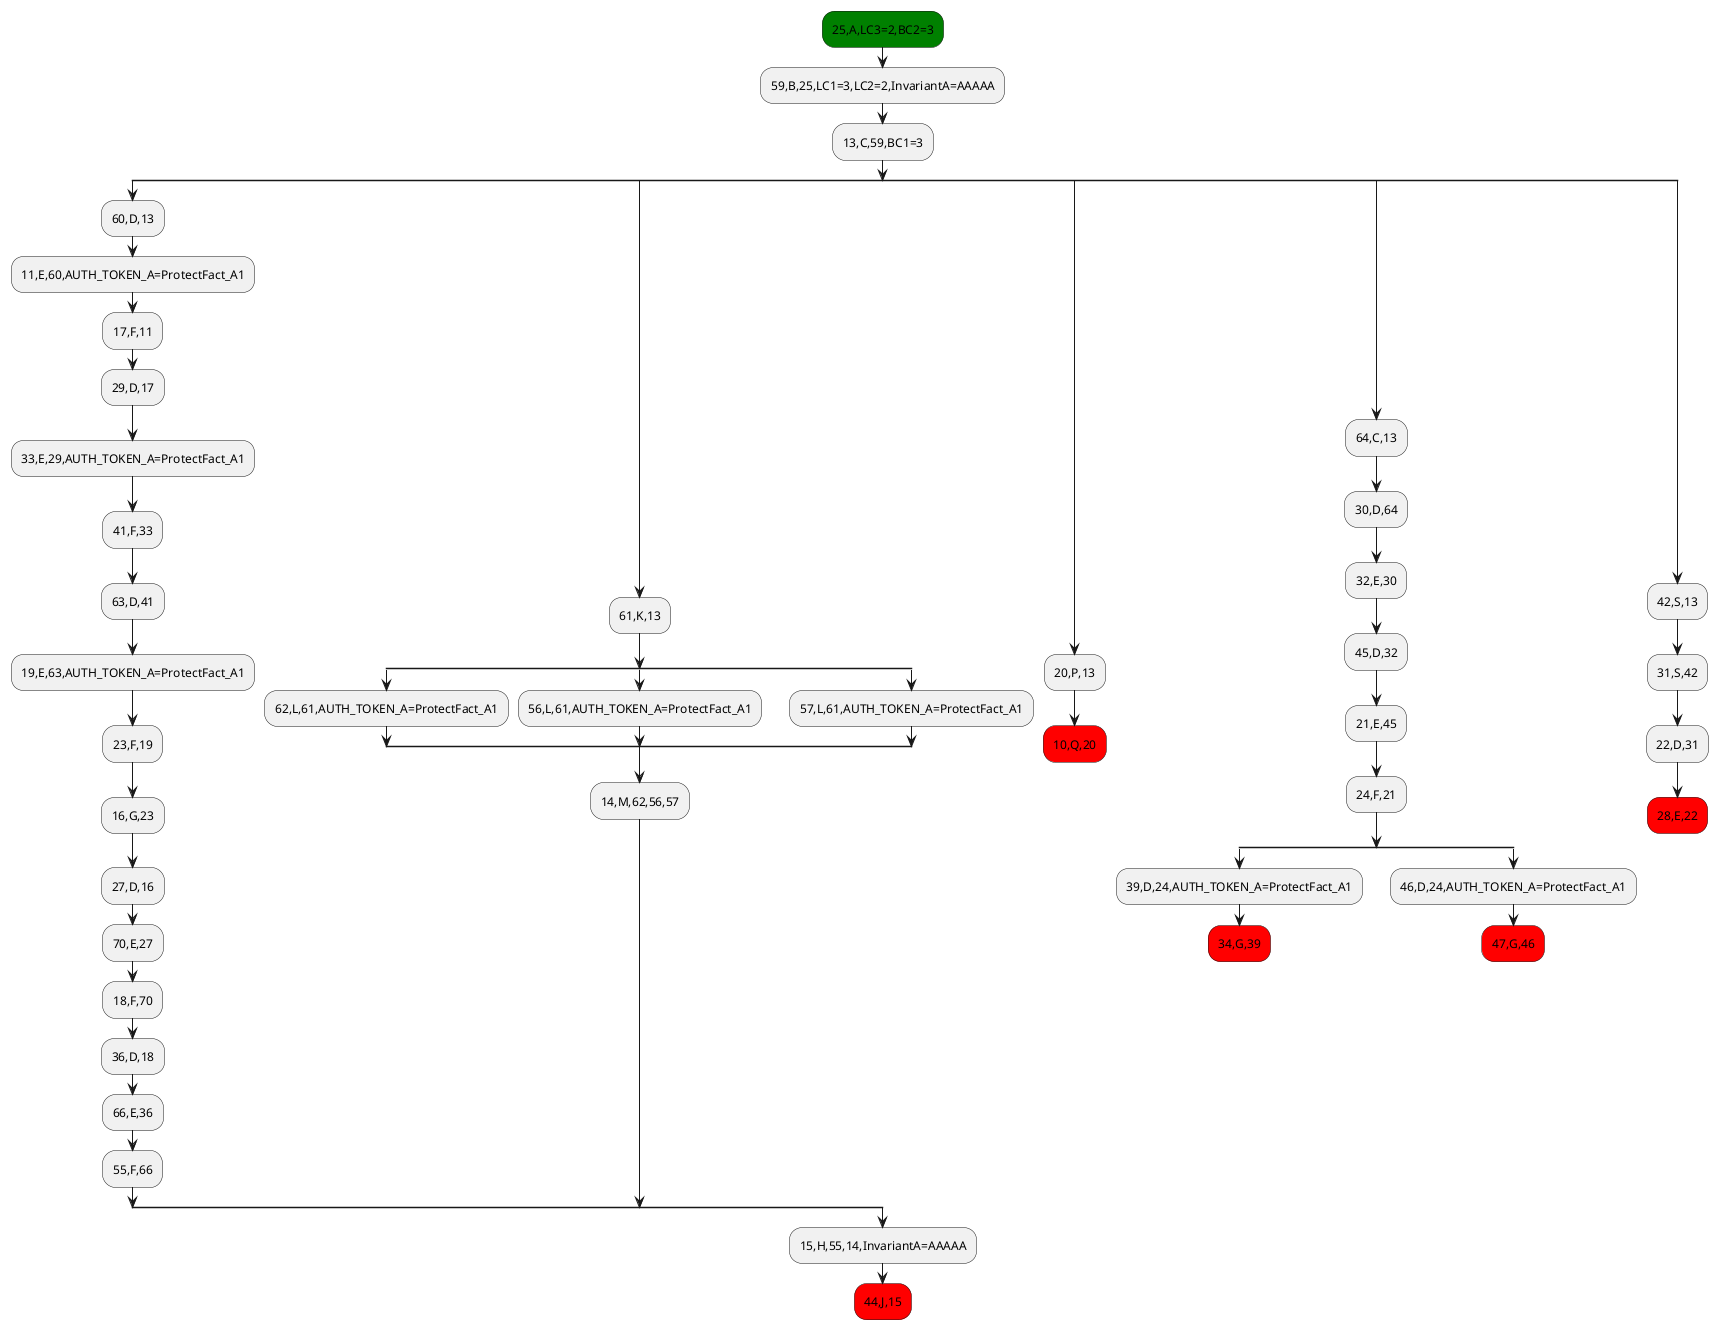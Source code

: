 @startuml
  #green:25,A,LC3=2,BC2=3;
  :59,B,25,LC1=3,LC2=2,InvariantA=AAAAA;
  :13,C,59,BC1=3;
  split
    :60,D,13;
    :11,E,60,AUTH_TOKEN_A=ProtectFact_A1;
    :17,F,11;
    :29,D,17;
    :33,E,29,AUTH_TOKEN_A=ProtectFact_A1;
    :41,F,33;
    :63,D,41;
    :19,E,63,AUTH_TOKEN_A=ProtectFact_A1;
    :23,F,19;
    :16,G,23;
    :27,D,16;
    :70,E,27;
    :18,F,70;
    :36,D,18;
    :66,E,36;
    :55,F,66;
  split again
    :61,K,13;
    split
      :62,L,61,AUTH_TOKEN_A=ProtectFact_A1;
    split again  
      :56,L,61,AUTH_TOKEN_A=ProtectFact_A1;
    split again  
      :57,L,61,AUTH_TOKEN_A=ProtectFact_A1;
    end split  
    :14,M,62,56,57;
  split again
    :20,P,13;
    #red:10,Q,20;
    detach
  split again
    :64,C,13;
    :30,D,64;
    :32,E,30;
    :45,D,32;
    :21,E,45;
    :24,F,21;
    split  
      :39,D,24,AUTH_TOKEN_A=ProtectFact_A1;
      #red:34,G,39;
      detach
    split again
      :46,D,24,AUTH_TOKEN_A=ProtectFact_A1;
      #red:47,G,46;
      detach    
    end split  
  split again
    :42,S,13;
    :31,S,42;
    :22,D,31;
    #red:28,E,22;
    detach
  end split
    :15,H,55,14,InvariantA=AAAAA;
    #red:44,J,15;
    detach
@enduml